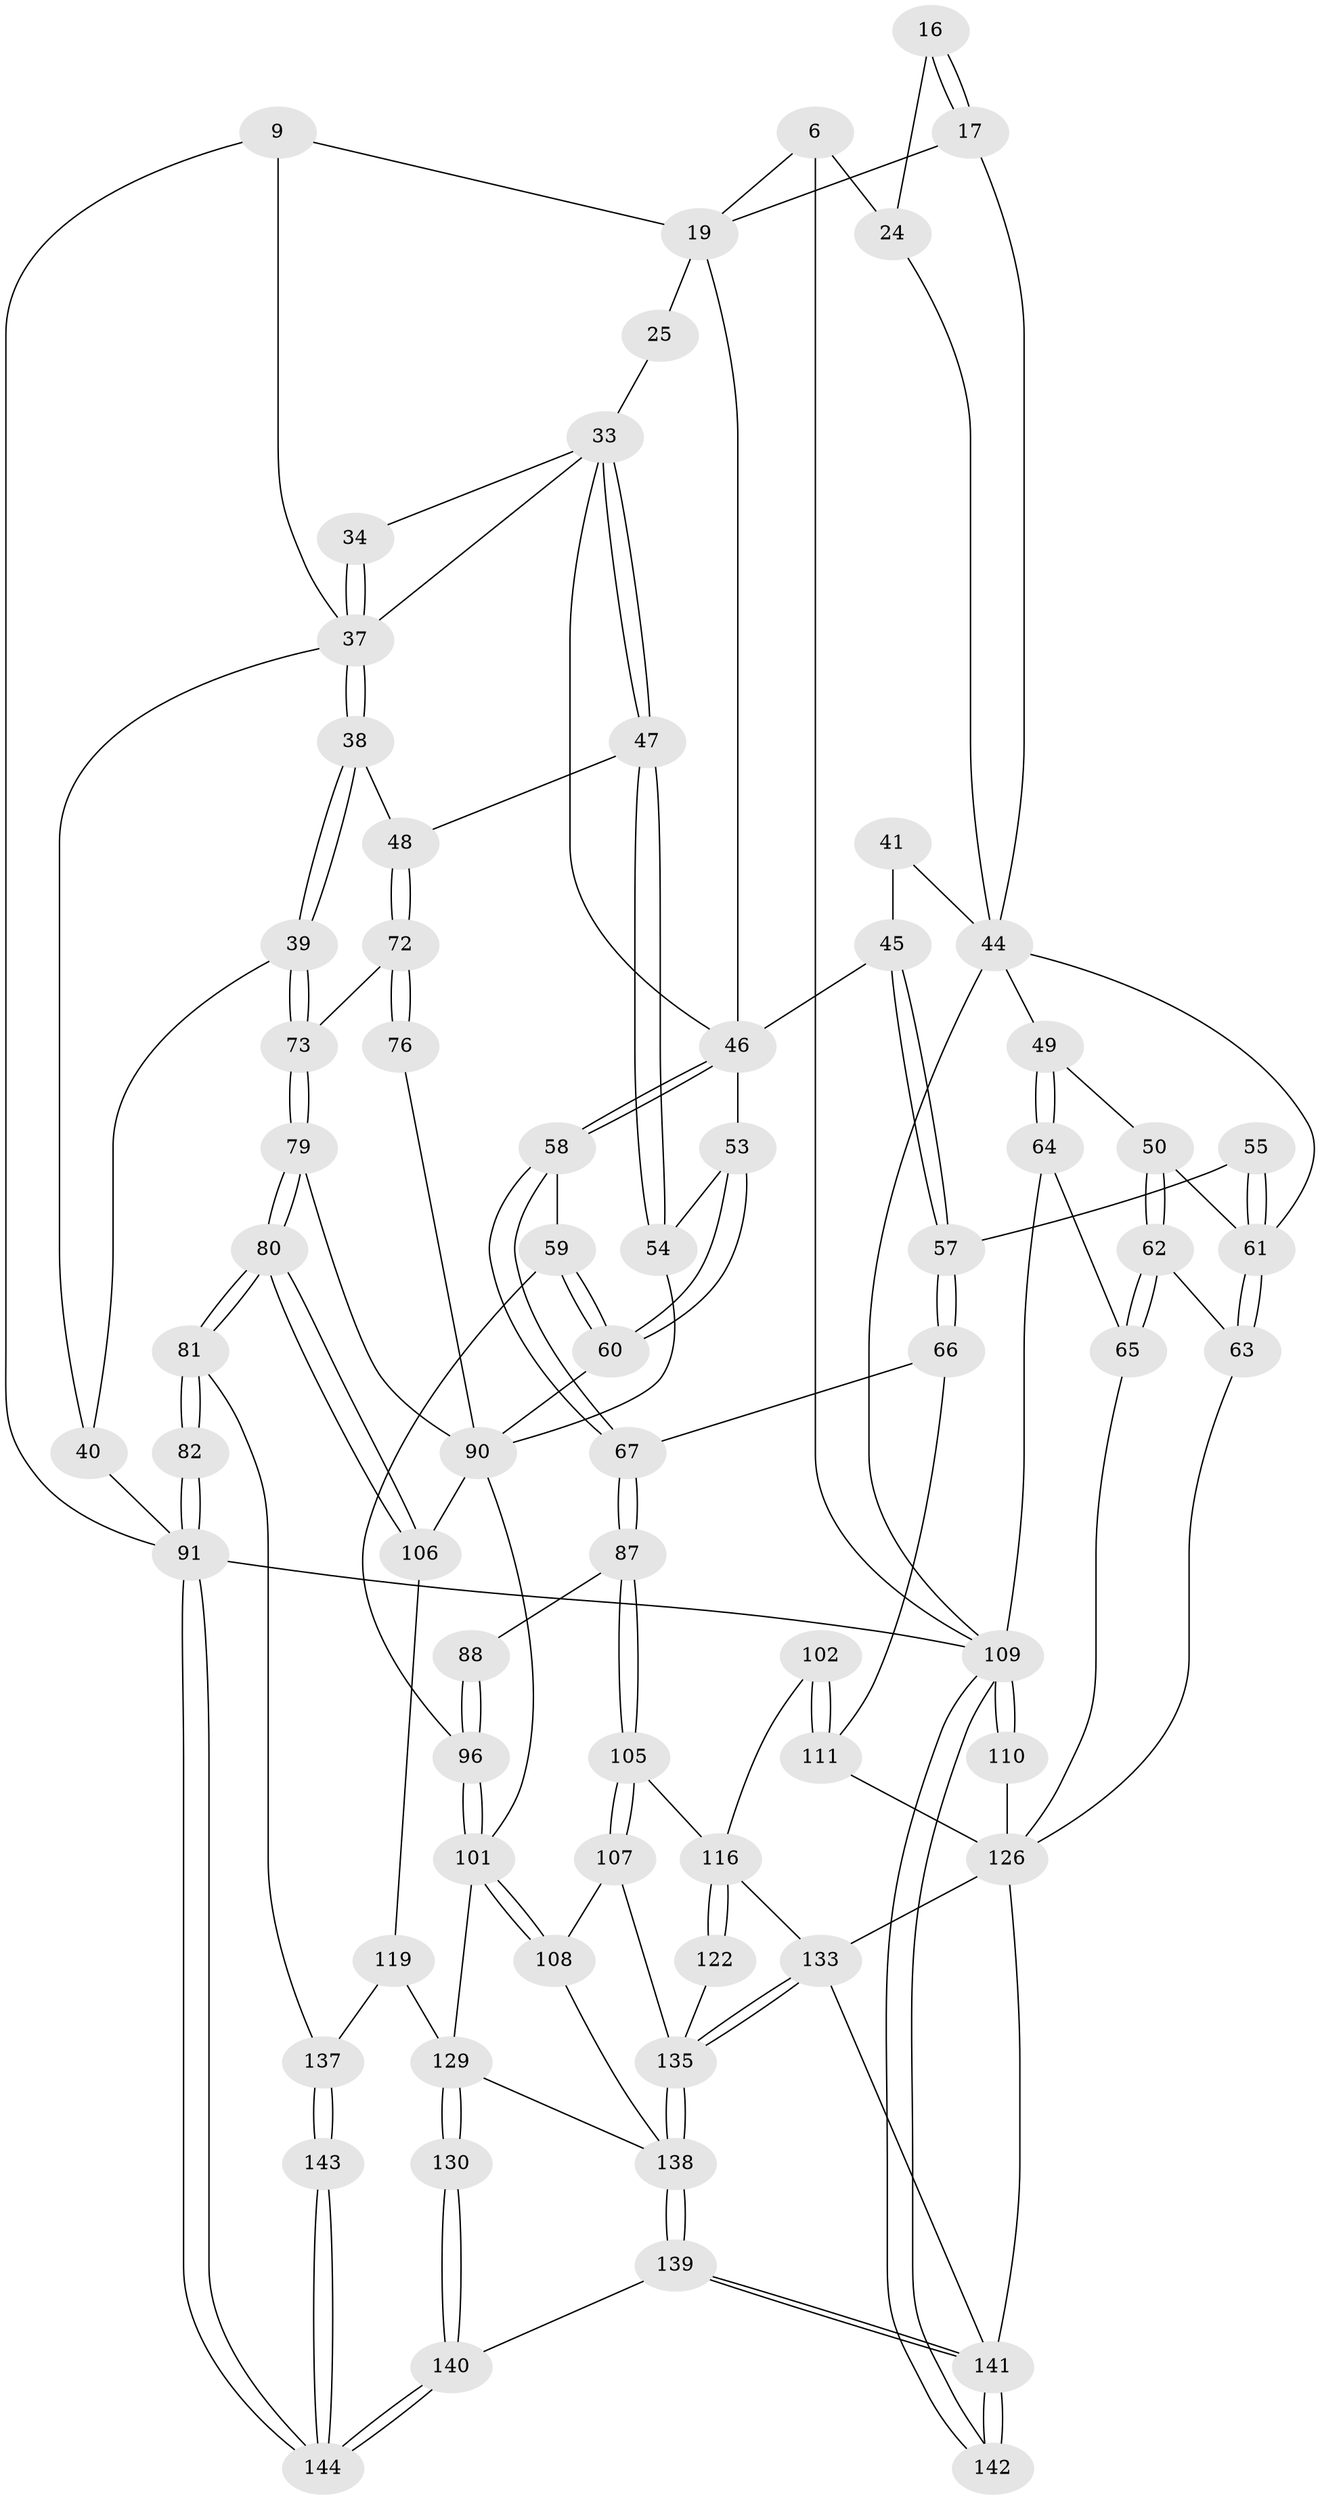 // original degree distribution, {3: 0.013888888888888888, 4: 0.2222222222222222, 5: 0.5555555555555556, 6: 0.20833333333333334}
// Generated by graph-tools (version 1.1) at 2025/01/03/09/25 05:01:26]
// undirected, 72 vertices, 163 edges
graph export_dot {
graph [start="1"]
  node [color=gray90,style=filled];
  6 [pos="+0.5253948725860857+0",super="+1+2"];
  9 [pos="+0.25292717882175475+0"];
  16 [pos="+0.6493928460551939+0.1293824900917198"];
  17 [pos="+0.6420183847926599+0.1591061318336889"];
  19 [pos="+0.5700457077031869+0.13670259240719962",super="+18+8"];
  24 [pos="+0.801288541665881+0.075184027406786",super="+11"];
  25 [pos="+0.43135855466662376+0.12888220785805554"];
  33 [pos="+0.439367977309021+0.2909115711674016",super="+32"];
  34 [pos="+0.35352028294683535+0.2949244075003018"];
  37 [pos="+0.26903044446118674+0.33426297229003143",super="+13+28"];
  38 [pos="+0.2677749399310275+0.3395143510972586"];
  39 [pos="+0.08057374007807203+0.4176703051772867"];
  40 [pos="+0.05452587708743357+0.39703695048232085",super="+14"];
  41 [pos="+0.7636085395754894+0.32267622751027325",super="+35"];
  44 [pos="+0.8213400691693007+0.29534821929363214",super="+22+21+26"];
  45 [pos="+0.6242021370801449+0.39062198707851964",super="+43+42"];
  46 [pos="+0.5456824119334807+0.3395191479615675",super="+30+31"];
  47 [pos="+0.3504329587573049+0.4385627637645449"];
  48 [pos="+0.3166031571417468+0.4360096482063746"];
  49 [pos="+0.922426778096787+0.3890935517629827"];
  50 [pos="+0.9057603040886343+0.3899245884554451"];
  53 [pos="+0.4775681999447653+0.3782924308604491"];
  54 [pos="+0.382113206675664+0.45721733759324157"];
  55 [pos="+0.7903688506976497+0.43997037357378876"];
  57 [pos="+0.6719600050198299+0.5157635036178226",super="+56"];
  58 [pos="+0.5099625647831968+0.5074659910666977"];
  59 [pos="+0.4903911260862363+0.5078696846657381"];
  60 [pos="+0.46097349929733217+0.4965690373774969"];
  61 [pos="+0.8346475279646274+0.455128114561628",super="+51+52"];
  62 [pos="+0.904741750236813+0.48003127414228947"];
  63 [pos="+0.8452291304542162+0.4934112811407954"];
  64 [pos="+1+0.519051875078444"];
  65 [pos="+0.964925913046859+0.5336135769445554"];
  66 [pos="+0.6674413804961389+0.5452014489583555"];
  67 [pos="+0.6031425184589175+0.5580953568231054"];
  72 [pos="+0.246043776617+0.5176408986591695"];
  73 [pos="+0.10249040516009444+0.45923899379356936"];
  76 [pos="+0.26157799124736153+0.5734494182183284"];
  79 [pos="+0.0762521446197825+0.5864101188667092"];
  80 [pos="+0.015605416640184774+0.7319704095065785"];
  81 [pos="+0+0.7583543560962738"];
  82 [pos="+0+0.7605919699366372"];
  87 [pos="+0.5509461137080566+0.6227188968597771"];
  88 [pos="+0.516644343656312+0.6256481279486683"];
  90 [pos="+0.25544459692739524+0.5943219925428187",super="+89+86+75"];
  91 [pos="+0+1",super="+15+77"];
  96 [pos="+0.4601008456666666+0.6912898750942358",super="+84+83"];
  101 [pos="+0.4560230550505643+0.729809428998659",super="+97"];
  102 [pos="+0.6882439373207175+0.6674029650215981"];
  105 [pos="+0.5519129432189869+0.7140467339574066"];
  106 [pos="+0.08169205717535331+0.7424343620925127",super="+100"];
  107 [pos="+0.49953092662783466+0.7373018415418384"];
  108 [pos="+0.4562983739994248+0.7306637172829252"];
  109 [pos="+1+1",super="+68"];
  110 [pos="+1+0.8250374896960363",super="+92"];
  111 [pos="+0.8233321964537804+0.745797670227822",super="+95+70+71"];
  116 [pos="+0.6919204608251414+0.7964189948819869",super="+103+104"];
  119 [pos="+0.23876039532712487+0.8639233102198507",super="+112+99"];
  122 [pos="+0.5926869293055279+0.7829368190920516"];
  126 [pos="+0.8250848884986282+0.7934761070622728",super="+114+125"];
  129 [pos="+0.4252782619566722+0.8513457496899558",super="+121+118"];
  130 [pos="+0.35133265826464816+0.9422214296660316"];
  133 [pos="+0.7047141804700002+0.8405283982842604",super="+115"];
  135 [pos="+0.6492799403088573+0.9003694412829059",super="+123+124"];
  137 [pos="+0.0012052799637390416+0.8511774102218472",super="+136"];
  138 [pos="+0.5529253100240838+1",super="+128+127+120"];
  139 [pos="+0.5527264031459503+1"];
  140 [pos="+0.47441890320954433+1"];
  141 [pos="+0.7506537664304267+1",super="+132+134"];
  142 [pos="+1+1"];
  143 [pos="+0.13151843098513802+1"];
  144 [pos="+0.11823036018613475+1"];
  6 -- 24 [weight=2];
  6 -- 19;
  6 -- 109;
  9 -- 19;
  9 -- 37;
  9 -- 91;
  16 -- 17;
  16 -- 17;
  16 -- 24 [weight=2];
  17 -- 19;
  17 -- 44;
  19 -- 25 [weight=2];
  19 -- 46;
  24 -- 44;
  25 -- 33;
  33 -- 34;
  33 -- 47;
  33 -- 47;
  33 -- 37;
  33 -- 46;
  34 -- 37 [weight=2];
  34 -- 37;
  37 -- 38;
  37 -- 38;
  37 -- 40;
  38 -- 39;
  38 -- 39;
  38 -- 48;
  39 -- 40;
  39 -- 73;
  39 -- 73;
  40 -- 91 [weight=2];
  41 -- 44 [weight=2];
  41 -- 45 [weight=2];
  44 -- 61;
  44 -- 49;
  44 -- 109;
  45 -- 46 [weight=2];
  45 -- 57 [weight=2];
  45 -- 57;
  46 -- 58;
  46 -- 58;
  46 -- 53;
  47 -- 48;
  47 -- 54;
  47 -- 54;
  48 -- 72;
  48 -- 72;
  49 -- 50;
  49 -- 64;
  49 -- 64;
  50 -- 62;
  50 -- 62;
  50 -- 61;
  53 -- 54;
  53 -- 60;
  53 -- 60;
  54 -- 90;
  55 -- 61 [weight=2];
  55 -- 61;
  55 -- 57;
  57 -- 66;
  57 -- 66;
  58 -- 59;
  58 -- 67;
  58 -- 67;
  59 -- 60;
  59 -- 60;
  59 -- 96;
  60 -- 90;
  61 -- 63;
  61 -- 63;
  62 -- 63;
  62 -- 65;
  62 -- 65;
  63 -- 126;
  64 -- 65;
  64 -- 109;
  65 -- 126;
  66 -- 67;
  66 -- 111;
  67 -- 87;
  67 -- 87;
  72 -- 73;
  72 -- 76;
  72 -- 76;
  73 -- 79;
  73 -- 79;
  76 -- 90 [weight=2];
  79 -- 80;
  79 -- 80;
  79 -- 90;
  80 -- 81;
  80 -- 81;
  80 -- 106;
  80 -- 106;
  81 -- 82;
  81 -- 82;
  81 -- 137;
  82 -- 91 [weight=2];
  82 -- 91;
  87 -- 88;
  87 -- 105;
  87 -- 105;
  88 -- 96 [weight=2];
  88 -- 96;
  90 -- 106;
  90 -- 101;
  91 -- 144;
  91 -- 144;
  91 -- 109 [weight=2];
  96 -- 101 [weight=2];
  96 -- 101;
  101 -- 108;
  101 -- 108;
  101 -- 129;
  102 -- 111 [weight=2];
  102 -- 111;
  102 -- 116;
  105 -- 107;
  105 -- 107;
  105 -- 116;
  106 -- 119 [weight=2];
  107 -- 108;
  107 -- 135;
  108 -- 138;
  109 -- 110 [weight=2];
  109 -- 110;
  109 -- 142;
  109 -- 142;
  110 -- 126 [weight=2];
  111 -- 126 [weight=3];
  116 -- 122 [weight=2];
  116 -- 122;
  116 -- 133;
  119 -- 137;
  119 -- 129 [weight=2];
  122 -- 135;
  126 -- 133;
  126 -- 141 [weight=2];
  129 -- 130 [weight=2];
  129 -- 130;
  129 -- 138 [weight=2];
  130 -- 140;
  130 -- 140;
  133 -- 135;
  133 -- 135;
  133 -- 141;
  135 -- 138 [weight=2];
  135 -- 138;
  137 -- 143 [weight=2];
  137 -- 143;
  138 -- 139;
  138 -- 139;
  139 -- 140;
  139 -- 141;
  139 -- 141;
  140 -- 144;
  140 -- 144;
  141 -- 142 [weight=2];
  141 -- 142;
  143 -- 144;
  143 -- 144;
}
